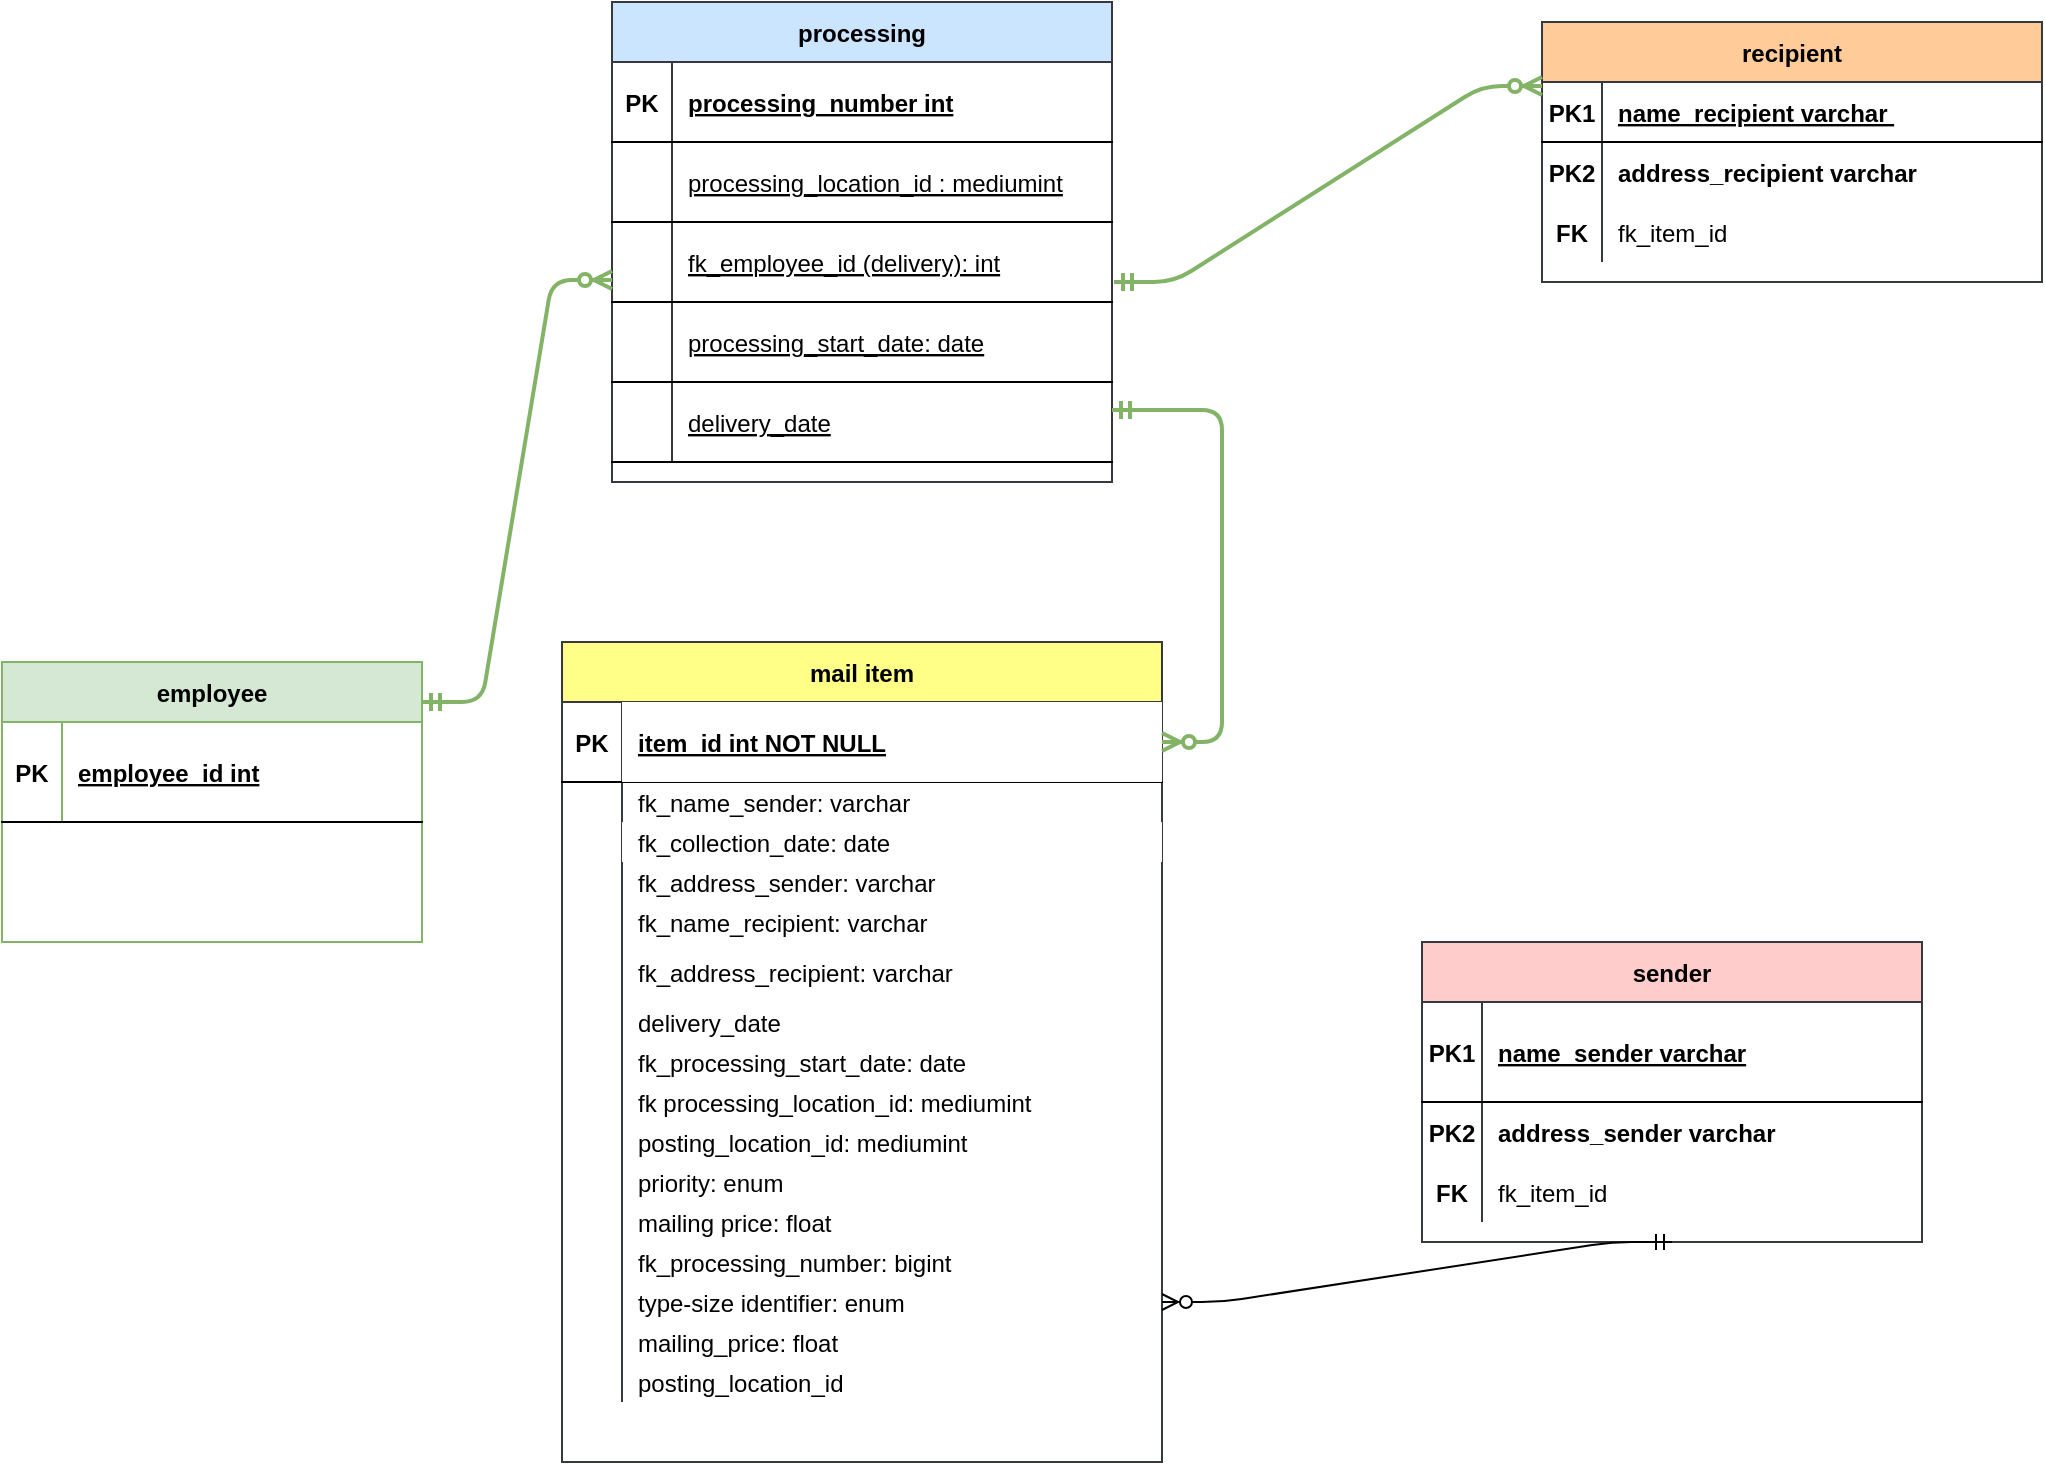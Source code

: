 <mxfile version="13.6.2" type="device"><diagram id="R2lEEEUBdFMjLlhIrx00" name="Page-1"><mxGraphModel dx="868" dy="443" grid="1" gridSize="10" guides="1" tooltips="1" connect="1" arrows="1" fold="1" page="1" pageScale="1" pageWidth="1100" pageHeight="850" math="0" shadow="0" extFonts="Permanent Marker^https://fonts.googleapis.com/css?family=Permanent+Marker"><root><mxCell id="0"/><mxCell id="1" parent="0"/><mxCell id="C-vyLk0tnHw3VtMMgP7b-2" value="recipient" style="shape=table;startSize=30;container=1;collapsible=1;childLayout=tableLayout;fixedRows=1;rowLines=0;fontStyle=1;align=center;resizeLast=1;fillColor=#ffcc99;strokeColor=#36393d;" parent="1" vertex="1"><mxGeometry x="820" y="50" width="250" height="130" as="geometry"/></mxCell><mxCell id="C-vyLk0tnHw3VtMMgP7b-3" value="" style="shape=partialRectangle;collapsible=0;dropTarget=0;pointerEvents=0;fillColor=none;points=[[0,0.5],[1,0.5]];portConstraint=eastwest;top=0;left=0;right=0;bottom=1;" parent="C-vyLk0tnHw3VtMMgP7b-2" vertex="1"><mxGeometry y="30" width="250" height="30" as="geometry"/></mxCell><mxCell id="C-vyLk0tnHw3VtMMgP7b-4" value="PK1" style="shape=partialRectangle;overflow=hidden;connectable=0;fillColor=none;top=0;left=0;bottom=0;right=0;fontStyle=1;" parent="C-vyLk0tnHw3VtMMgP7b-3" vertex="1"><mxGeometry width="30" height="30" as="geometry"/></mxCell><mxCell id="C-vyLk0tnHw3VtMMgP7b-5" value="name_recipient varchar " style="shape=partialRectangle;overflow=hidden;connectable=0;fillColor=none;top=0;left=0;bottom=0;right=0;align=left;spacingLeft=6;fontStyle=5;" parent="C-vyLk0tnHw3VtMMgP7b-3" vertex="1"><mxGeometry x="30" width="220" height="30" as="geometry"/></mxCell><mxCell id="C-vyLk0tnHw3VtMMgP7b-6" value="" style="shape=partialRectangle;collapsible=0;dropTarget=0;pointerEvents=0;fillColor=none;points=[[0,0.5],[1,0.5]];portConstraint=eastwest;top=0;left=0;right=0;bottom=0;" parent="C-vyLk0tnHw3VtMMgP7b-2" vertex="1"><mxGeometry y="60" width="250" height="30" as="geometry"/></mxCell><mxCell id="C-vyLk0tnHw3VtMMgP7b-7" value="PK2" style="shape=partialRectangle;overflow=hidden;connectable=0;fillColor=none;top=0;left=0;bottom=0;right=0;fontStyle=1" parent="C-vyLk0tnHw3VtMMgP7b-6" vertex="1"><mxGeometry width="30" height="30" as="geometry"/></mxCell><mxCell id="C-vyLk0tnHw3VtMMgP7b-8" value="address_recipient varchar" style="shape=partialRectangle;overflow=hidden;connectable=0;fillColor=none;top=0;left=0;bottom=0;right=0;align=left;spacingLeft=6;fontStyle=1" parent="C-vyLk0tnHw3VtMMgP7b-6" vertex="1"><mxGeometry x="30" width="220" height="30" as="geometry"/></mxCell><mxCell id="HCYY8YIDUJdhpHiZ6x2S-4" value="" style="shape=partialRectangle;collapsible=0;dropTarget=0;pointerEvents=0;fillColor=none;points=[[0,0.5],[1,0.5]];portConstraint=eastwest;top=0;left=0;right=0;bottom=0;" vertex="1" parent="C-vyLk0tnHw3VtMMgP7b-2"><mxGeometry y="90" width="250" height="30" as="geometry"/></mxCell><mxCell id="HCYY8YIDUJdhpHiZ6x2S-5" value="FK" style="shape=partialRectangle;overflow=hidden;connectable=0;fillColor=none;top=0;left=0;bottom=0;right=0;fontStyle=1" vertex="1" parent="HCYY8YIDUJdhpHiZ6x2S-4"><mxGeometry width="30" height="30" as="geometry"/></mxCell><mxCell id="HCYY8YIDUJdhpHiZ6x2S-6" value="fk_item_id" style="shape=partialRectangle;overflow=hidden;connectable=0;fillColor=none;top=0;left=0;bottom=0;right=0;align=left;spacingLeft=6;fontStyle=0" vertex="1" parent="HCYY8YIDUJdhpHiZ6x2S-4"><mxGeometry x="30" width="220" height="30" as="geometry"/></mxCell><mxCell id="BK38zygmO4a3XmJDNrpy-66" value="processing" style="shape=table;startSize=30;container=1;collapsible=1;childLayout=tableLayout;fixedRows=1;rowLines=0;fontStyle=1;align=center;resizeLast=1;fillColor=#cce5ff;strokeColor=#36393d;" parent="1" vertex="1"><mxGeometry x="355" y="40" width="250" height="240" as="geometry"/></mxCell><mxCell id="BK38zygmO4a3XmJDNrpy-67" value="" style="shape=partialRectangle;collapsible=0;dropTarget=0;pointerEvents=0;fillColor=none;points=[[0,0.5],[1,0.5]];portConstraint=eastwest;top=0;left=0;right=0;bottom=1;" parent="BK38zygmO4a3XmJDNrpy-66" vertex="1"><mxGeometry y="30" width="250" height="40" as="geometry"/></mxCell><mxCell id="BK38zygmO4a3XmJDNrpy-68" value="PK" style="shape=partialRectangle;overflow=hidden;connectable=0;fillColor=none;top=0;left=0;bottom=0;right=0;fontStyle=1;" parent="BK38zygmO4a3XmJDNrpy-67" vertex="1"><mxGeometry width="30" height="40" as="geometry"/></mxCell><mxCell id="BK38zygmO4a3XmJDNrpy-69" value="processing_number int" style="shape=partialRectangle;overflow=hidden;connectable=0;fillColor=none;top=0;left=0;bottom=0;right=0;align=left;spacingLeft=6;fontStyle=5;" parent="BK38zygmO4a3XmJDNrpy-67" vertex="1"><mxGeometry x="30" width="220" height="40" as="geometry"/></mxCell><mxCell id="pN4cOaqrdixhjaZD2MsB-16" value="" style="shape=partialRectangle;collapsible=0;dropTarget=0;pointerEvents=0;fillColor=none;points=[[0,0.5],[1,0.5]];portConstraint=eastwest;top=0;left=0;right=0;bottom=1;fontStyle=0" parent="BK38zygmO4a3XmJDNrpy-66" vertex="1"><mxGeometry y="70" width="250" height="40" as="geometry"/></mxCell><mxCell id="pN4cOaqrdixhjaZD2MsB-17" value="" style="shape=partialRectangle;overflow=hidden;connectable=0;fillColor=none;top=0;left=0;bottom=0;right=0;fontStyle=1;" parent="pN4cOaqrdixhjaZD2MsB-16" vertex="1"><mxGeometry width="30" height="40" as="geometry"/></mxCell><mxCell id="pN4cOaqrdixhjaZD2MsB-18" value="processing_location_id : mediumint" style="shape=partialRectangle;overflow=hidden;connectable=0;fillColor=none;top=0;left=0;bottom=0;right=0;align=left;spacingLeft=6;fontStyle=4;" parent="pN4cOaqrdixhjaZD2MsB-16" vertex="1"><mxGeometry x="30" width="220" height="40" as="geometry"/></mxCell><mxCell id="pN4cOaqrdixhjaZD2MsB-19" value="" style="shape=partialRectangle;collapsible=0;dropTarget=0;pointerEvents=0;fillColor=none;points=[[0,0.5],[1,0.5]];portConstraint=eastwest;top=0;left=0;right=0;bottom=1;" parent="BK38zygmO4a3XmJDNrpy-66" vertex="1"><mxGeometry y="110" width="250" height="40" as="geometry"/></mxCell><mxCell id="pN4cOaqrdixhjaZD2MsB-20" value="" style="shape=partialRectangle;overflow=hidden;connectable=0;fillColor=none;top=0;left=0;bottom=0;right=0;fontStyle=1;" parent="pN4cOaqrdixhjaZD2MsB-19" vertex="1"><mxGeometry width="30" height="40" as="geometry"/></mxCell><mxCell id="pN4cOaqrdixhjaZD2MsB-21" value="fk_employee_id (delivery): int" style="shape=partialRectangle;overflow=hidden;connectable=0;fillColor=none;top=0;left=0;bottom=0;right=0;align=left;spacingLeft=6;fontStyle=4;" parent="pN4cOaqrdixhjaZD2MsB-19" vertex="1"><mxGeometry x="30" width="220" height="40" as="geometry"/></mxCell><mxCell id="pN4cOaqrdixhjaZD2MsB-22" value="" style="shape=partialRectangle;collapsible=0;dropTarget=0;pointerEvents=0;fillColor=none;points=[[0,0.5],[1,0.5]];portConstraint=eastwest;top=0;left=0;right=0;bottom=1;" parent="BK38zygmO4a3XmJDNrpy-66" vertex="1"><mxGeometry y="150" width="250" height="40" as="geometry"/></mxCell><mxCell id="pN4cOaqrdixhjaZD2MsB-23" value="" style="shape=partialRectangle;overflow=hidden;connectable=0;fillColor=none;top=0;left=0;bottom=0;right=0;fontStyle=1;" parent="pN4cOaqrdixhjaZD2MsB-22" vertex="1"><mxGeometry width="30" height="40" as="geometry"/></mxCell><mxCell id="pN4cOaqrdixhjaZD2MsB-24" value="processing_start_date: date" style="shape=partialRectangle;overflow=hidden;connectable=0;fillColor=none;top=0;left=0;bottom=0;right=0;align=left;spacingLeft=6;fontStyle=4;" parent="pN4cOaqrdixhjaZD2MsB-22" vertex="1"><mxGeometry x="30" width="220" height="40" as="geometry"/></mxCell><mxCell id="P9CyQJwXXPphxBR3Shst-1" value="" style="shape=partialRectangle;collapsible=0;dropTarget=0;pointerEvents=0;fillColor=none;points=[[0,0.5],[1,0.5]];portConstraint=eastwest;top=0;left=0;right=0;bottom=1;" parent="BK38zygmO4a3XmJDNrpy-66" vertex="1"><mxGeometry y="190" width="250" height="40" as="geometry"/></mxCell><mxCell id="P9CyQJwXXPphxBR3Shst-2" value="" style="shape=partialRectangle;overflow=hidden;connectable=0;fillColor=none;top=0;left=0;bottom=0;right=0;fontStyle=1;" parent="P9CyQJwXXPphxBR3Shst-1" vertex="1"><mxGeometry width="30" height="40" as="geometry"/></mxCell><mxCell id="P9CyQJwXXPphxBR3Shst-3" value="delivery_date" style="shape=partialRectangle;overflow=hidden;connectable=0;fillColor=none;top=0;left=0;bottom=0;right=0;align=left;spacingLeft=6;fontStyle=4;" parent="P9CyQJwXXPphxBR3Shst-1" vertex="1"><mxGeometry x="30" width="220" height="40" as="geometry"/></mxCell><mxCell id="C-vyLk0tnHw3VtMMgP7b-13" value="sender" style="shape=table;startSize=30;container=1;collapsible=1;childLayout=tableLayout;fixedRows=1;rowLines=0;fontStyle=1;align=center;resizeLast=1;flipH=1;fillColor=#ffcccc;strokeColor=#36393d;" parent="1" vertex="1"><mxGeometry x="760" y="510" width="250" height="150" as="geometry"/></mxCell><mxCell id="C-vyLk0tnHw3VtMMgP7b-14" value="" style="shape=partialRectangle;collapsible=0;dropTarget=0;pointerEvents=0;fillColor=none;points=[[0,0.5],[1,0.5]];portConstraint=eastwest;top=0;left=0;right=0;bottom=1;" parent="C-vyLk0tnHw3VtMMgP7b-13" vertex="1"><mxGeometry y="30" width="250" height="50" as="geometry"/></mxCell><mxCell id="C-vyLk0tnHw3VtMMgP7b-15" value="PK1" style="shape=partialRectangle;overflow=hidden;connectable=0;fillColor=none;top=0;left=0;bottom=0;right=0;fontStyle=1;" parent="C-vyLk0tnHw3VtMMgP7b-14" vertex="1"><mxGeometry width="30" height="50" as="geometry"/></mxCell><mxCell id="C-vyLk0tnHw3VtMMgP7b-16" value="name_sender varchar" style="shape=partialRectangle;overflow=hidden;connectable=0;fillColor=none;top=0;left=0;bottom=0;right=0;align=left;spacingLeft=6;fontStyle=5;" parent="C-vyLk0tnHw3VtMMgP7b-14" vertex="1"><mxGeometry x="30" width="220" height="50" as="geometry"/></mxCell><mxCell id="C-vyLk0tnHw3VtMMgP7b-17" value="" style="shape=partialRectangle;collapsible=0;dropTarget=0;pointerEvents=0;fillColor=none;points=[[0,0.5],[1,0.5]];portConstraint=eastwest;top=0;left=0;right=0;bottom=0;fontStyle=1" parent="C-vyLk0tnHw3VtMMgP7b-13" vertex="1"><mxGeometry y="80" width="250" height="30" as="geometry"/></mxCell><mxCell id="C-vyLk0tnHw3VtMMgP7b-18" value="PK2" style="shape=partialRectangle;overflow=hidden;connectable=0;fillColor=none;top=0;left=0;bottom=0;right=0;fontStyle=1" parent="C-vyLk0tnHw3VtMMgP7b-17" vertex="1"><mxGeometry width="30" height="30" as="geometry"/></mxCell><mxCell id="C-vyLk0tnHw3VtMMgP7b-19" value="address_sender varchar" style="shape=partialRectangle;overflow=hidden;connectable=0;fillColor=none;top=0;left=0;bottom=0;right=0;align=left;spacingLeft=6;fontStyle=1" parent="C-vyLk0tnHw3VtMMgP7b-17" vertex="1"><mxGeometry x="30" width="220" height="30" as="geometry"/></mxCell><mxCell id="HCYY8YIDUJdhpHiZ6x2S-1" value="" style="shape=partialRectangle;collapsible=0;dropTarget=0;pointerEvents=0;fillColor=none;points=[[0,0.5],[1,0.5]];portConstraint=eastwest;top=0;left=0;right=0;bottom=0;fontStyle=0" vertex="1" parent="C-vyLk0tnHw3VtMMgP7b-13"><mxGeometry y="110" width="250" height="30" as="geometry"/></mxCell><mxCell id="HCYY8YIDUJdhpHiZ6x2S-2" value="FK" style="shape=partialRectangle;overflow=hidden;connectable=0;fillColor=none;top=0;left=0;bottom=0;right=0;fontStyle=1" vertex="1" parent="HCYY8YIDUJdhpHiZ6x2S-1"><mxGeometry width="30" height="30" as="geometry"/></mxCell><mxCell id="HCYY8YIDUJdhpHiZ6x2S-3" value="fk_item_id" style="shape=partialRectangle;overflow=hidden;connectable=0;fillColor=none;top=0;left=0;bottom=0;right=0;align=left;spacingLeft=6;fontStyle=0" vertex="1" parent="HCYY8YIDUJdhpHiZ6x2S-1"><mxGeometry x="30" width="220" height="30" as="geometry"/></mxCell><mxCell id="BK38zygmO4a3XmJDNrpy-1" value="employee" style="shape=table;startSize=30;container=1;collapsible=1;childLayout=tableLayout;fixedRows=1;rowLines=0;fontStyle=1;align=center;resizeLast=1;fillColor=#d5e8d4;strokeColor=#82b366;" parent="1" vertex="1"><mxGeometry x="50" y="370" width="210" height="140" as="geometry"/></mxCell><mxCell id="BK38zygmO4a3XmJDNrpy-2" value="" style="shape=partialRectangle;collapsible=0;dropTarget=0;pointerEvents=0;fillColor=none;points=[[0,0.5],[1,0.5]];portConstraint=eastwest;top=0;left=0;right=0;bottom=1;" parent="BK38zygmO4a3XmJDNrpy-1" vertex="1"><mxGeometry y="30" width="210" height="50" as="geometry"/></mxCell><mxCell id="BK38zygmO4a3XmJDNrpy-3" value="PK" style="shape=partialRectangle;overflow=hidden;connectable=0;fillColor=none;top=0;left=0;bottom=0;right=0;fontStyle=1;" parent="BK38zygmO4a3XmJDNrpy-2" vertex="1"><mxGeometry width="30" height="50" as="geometry"/></mxCell><mxCell id="BK38zygmO4a3XmJDNrpy-4" value="employee_id int" style="shape=partialRectangle;overflow=hidden;connectable=0;fillColor=none;top=0;left=0;bottom=0;right=0;align=left;spacingLeft=6;fontStyle=5;" parent="BK38zygmO4a3XmJDNrpy-2" vertex="1"><mxGeometry x="30" width="180" height="50" as="geometry"/></mxCell><mxCell id="C-vyLk0tnHw3VtMMgP7b-23" value="mail item" style="shape=table;startSize=30;container=1;collapsible=1;childLayout=tableLayout;fixedRows=1;rowLines=0;fontStyle=1;align=center;resizeLast=1;fillColor=#ffff88;strokeColor=#36393d;" parent="1" vertex="1"><mxGeometry x="330" y="360" width="300" height="410" as="geometry"/></mxCell><mxCell id="C-vyLk0tnHw3VtMMgP7b-24" value="" style="shape=partialRectangle;collapsible=0;dropTarget=0;pointerEvents=0;fillColor=none;points=[[0,0.5],[1,0.5]];portConstraint=eastwest;top=0;left=0;right=0;bottom=1;" parent="C-vyLk0tnHw3VtMMgP7b-23" vertex="1"><mxGeometry y="30" width="300" height="40" as="geometry"/></mxCell><mxCell id="C-vyLk0tnHw3VtMMgP7b-25" value="PK" style="shape=partialRectangle;overflow=hidden;connectable=0;fillColor=none;top=0;left=0;bottom=0;right=0;fontStyle=1;" parent="C-vyLk0tnHw3VtMMgP7b-24" vertex="1"><mxGeometry width="30" height="40" as="geometry"/></mxCell><mxCell id="C-vyLk0tnHw3VtMMgP7b-26" value="item_id int NOT NULL " style="shape=partialRectangle;overflow=hidden;connectable=0;top=0;left=0;bottom=0;right=0;align=left;spacingLeft=6;fontStyle=5;" parent="C-vyLk0tnHw3VtMMgP7b-24" vertex="1"><mxGeometry x="30" width="270" height="40" as="geometry"/></mxCell><mxCell id="C-vyLk0tnHw3VtMMgP7b-27" value="" style="shape=partialRectangle;collapsible=0;dropTarget=0;pointerEvents=0;fillColor=none;points=[[0,0.5],[1,0.5]];portConstraint=eastwest;top=0;left=0;right=0;bottom=0;" parent="C-vyLk0tnHw3VtMMgP7b-23" vertex="1"><mxGeometry y="70" width="300" height="20" as="geometry"/></mxCell><mxCell id="C-vyLk0tnHw3VtMMgP7b-28" value="" style="shape=partialRectangle;overflow=hidden;connectable=0;fillColor=none;top=0;left=0;bottom=0;right=0;" parent="C-vyLk0tnHw3VtMMgP7b-27" vertex="1"><mxGeometry width="30" height="20" as="geometry"/></mxCell><mxCell id="C-vyLk0tnHw3VtMMgP7b-29" value="fk_name_sender: varchar" style="shape=partialRectangle;overflow=hidden;connectable=0;fillColor=none;top=0;left=0;bottom=0;right=0;align=left;spacingLeft=6;strokeColor=#FFFF99;" parent="C-vyLk0tnHw3VtMMgP7b-27" vertex="1"><mxGeometry x="30" width="270" height="20" as="geometry"/></mxCell><mxCell id="BK38zygmO4a3XmJDNrpy-11" value="" style="shape=partialRectangle;collapsible=0;dropTarget=0;pointerEvents=0;fillColor=none;points=[[0,0.5],[1,0.5]];portConstraint=eastwest;top=0;left=0;right=0;bottom=0;" parent="C-vyLk0tnHw3VtMMgP7b-23" vertex="1"><mxGeometry y="90" width="300" height="20" as="geometry"/></mxCell><mxCell id="BK38zygmO4a3XmJDNrpy-12" value="" style="shape=partialRectangle;overflow=hidden;connectable=0;fillColor=none;top=0;left=0;bottom=0;right=0;" parent="BK38zygmO4a3XmJDNrpy-11" vertex="1"><mxGeometry width="30" height="20" as="geometry"/></mxCell><mxCell id="BK38zygmO4a3XmJDNrpy-13" value="fk_collection_date: date" style="shape=partialRectangle;overflow=hidden;connectable=0;top=0;left=0;bottom=0;right=0;align=left;spacingLeft=6;" parent="BK38zygmO4a3XmJDNrpy-11" vertex="1"><mxGeometry x="30" width="270" height="20" as="geometry"/></mxCell><mxCell id="BK38zygmO4a3XmJDNrpy-26" value="" style="shape=partialRectangle;collapsible=0;dropTarget=0;pointerEvents=0;fillColor=none;points=[[0,0.5],[1,0.5]];portConstraint=eastwest;top=0;left=0;right=0;bottom=0;" parent="C-vyLk0tnHw3VtMMgP7b-23" vertex="1"><mxGeometry y="110" width="300" height="20" as="geometry"/></mxCell><mxCell id="BK38zygmO4a3XmJDNrpy-27" value="" style="shape=partialRectangle;overflow=hidden;connectable=0;fillColor=none;top=0;left=0;bottom=0;right=0;" parent="BK38zygmO4a3XmJDNrpy-26" vertex="1"><mxGeometry width="30" height="20" as="geometry"/></mxCell><mxCell id="BK38zygmO4a3XmJDNrpy-28" value="fk_address_sender: varchar" style="shape=partialRectangle;overflow=hidden;connectable=0;fillColor=none;top=0;left=0;bottom=0;right=0;align=left;spacingLeft=6;" parent="BK38zygmO4a3XmJDNrpy-26" vertex="1"><mxGeometry x="30" width="270" height="20" as="geometry"/></mxCell><mxCell id="BK38zygmO4a3XmJDNrpy-29" value="" style="shape=partialRectangle;collapsible=0;dropTarget=0;pointerEvents=0;fillColor=none;points=[[0,0.5],[1,0.5]];portConstraint=eastwest;top=0;left=0;right=0;bottom=0;" parent="C-vyLk0tnHw3VtMMgP7b-23" vertex="1"><mxGeometry y="130" width="300" height="20" as="geometry"/></mxCell><mxCell id="BK38zygmO4a3XmJDNrpy-30" value="" style="shape=partialRectangle;overflow=hidden;connectable=0;fillColor=none;top=0;left=0;bottom=0;right=0;" parent="BK38zygmO4a3XmJDNrpy-29" vertex="1"><mxGeometry width="30" height="20" as="geometry"/></mxCell><mxCell id="BK38zygmO4a3XmJDNrpy-31" value="fk_name_recipient: varchar" style="shape=partialRectangle;overflow=hidden;connectable=0;fillColor=none;top=0;left=0;bottom=0;right=0;align=left;spacingLeft=6;" parent="BK38zygmO4a3XmJDNrpy-29" vertex="1"><mxGeometry x="30" width="270" height="20" as="geometry"/></mxCell><mxCell id="BK38zygmO4a3XmJDNrpy-32" value="" style="shape=partialRectangle;collapsible=0;dropTarget=0;pointerEvents=0;fillColor=none;points=[[0,0.5],[1,0.5]];portConstraint=eastwest;top=0;left=0;right=0;bottom=0;" parent="C-vyLk0tnHw3VtMMgP7b-23" vertex="1"><mxGeometry y="150" width="300" height="30" as="geometry"/></mxCell><mxCell id="BK38zygmO4a3XmJDNrpy-33" value="" style="shape=partialRectangle;overflow=hidden;connectable=0;fillColor=none;top=0;left=0;bottom=0;right=0;" parent="BK38zygmO4a3XmJDNrpy-32" vertex="1"><mxGeometry width="30" height="30" as="geometry"/></mxCell><mxCell id="BK38zygmO4a3XmJDNrpy-34" value="fk_address_recipient: varchar" style="shape=partialRectangle;overflow=hidden;connectable=0;fillColor=none;top=0;left=0;bottom=0;right=0;align=left;spacingLeft=6;strokeColor=#FFFF99;" parent="BK38zygmO4a3XmJDNrpy-32" vertex="1"><mxGeometry x="30" width="270" height="30" as="geometry"/></mxCell><mxCell id="BK38zygmO4a3XmJDNrpy-35" value="" style="shape=partialRectangle;collapsible=0;dropTarget=0;pointerEvents=0;fillColor=none;points=[[0,0.5],[1,0.5]];portConstraint=eastwest;top=0;left=0;right=0;bottom=0;" parent="C-vyLk0tnHw3VtMMgP7b-23" vertex="1"><mxGeometry y="180" width="300" height="20" as="geometry"/></mxCell><mxCell id="BK38zygmO4a3XmJDNrpy-36" value="" style="shape=partialRectangle;overflow=hidden;connectable=0;fillColor=none;top=0;left=0;bottom=0;right=0;" parent="BK38zygmO4a3XmJDNrpy-35" vertex="1"><mxGeometry width="30" height="20" as="geometry"/></mxCell><mxCell id="BK38zygmO4a3XmJDNrpy-37" value="delivery_date" style="shape=partialRectangle;overflow=hidden;connectable=0;fillColor=none;top=0;left=0;bottom=0;right=0;align=left;spacingLeft=6;strokeColor=#FFFF99;" parent="BK38zygmO4a3XmJDNrpy-35" vertex="1"><mxGeometry x="30" width="270" height="20" as="geometry"/></mxCell><mxCell id="BK38zygmO4a3XmJDNrpy-38" value="" style="shape=partialRectangle;collapsible=0;dropTarget=0;pointerEvents=0;fillColor=none;points=[[0,0.5],[1,0.5]];portConstraint=eastwest;top=0;left=0;right=0;bottom=0;" parent="C-vyLk0tnHw3VtMMgP7b-23" vertex="1"><mxGeometry y="200" width="300" height="20" as="geometry"/></mxCell><mxCell id="BK38zygmO4a3XmJDNrpy-39" value="" style="shape=partialRectangle;overflow=hidden;connectable=0;fillColor=none;top=0;left=0;bottom=0;right=0;" parent="BK38zygmO4a3XmJDNrpy-38" vertex="1"><mxGeometry width="30" height="20" as="geometry"/></mxCell><mxCell id="BK38zygmO4a3XmJDNrpy-40" value="fk_processing_start_date: date" style="shape=partialRectangle;overflow=hidden;connectable=0;fillColor=none;top=0;left=0;bottom=0;right=0;align=left;spacingLeft=6;" parent="BK38zygmO4a3XmJDNrpy-38" vertex="1"><mxGeometry x="30" width="270" height="20" as="geometry"/></mxCell><mxCell id="BK38zygmO4a3XmJDNrpy-41" value="" style="shape=partialRectangle;collapsible=0;dropTarget=0;pointerEvents=0;fillColor=none;points=[[0,0.5],[1,0.5]];portConstraint=eastwest;top=0;left=0;right=0;bottom=0;" parent="C-vyLk0tnHw3VtMMgP7b-23" vertex="1"><mxGeometry y="220" width="300" height="20" as="geometry"/></mxCell><mxCell id="BK38zygmO4a3XmJDNrpy-42" value="" style="shape=partialRectangle;overflow=hidden;connectable=0;fillColor=none;top=0;left=0;bottom=0;right=0;" parent="BK38zygmO4a3XmJDNrpy-41" vertex="1"><mxGeometry width="30" height="20" as="geometry"/></mxCell><mxCell id="BK38zygmO4a3XmJDNrpy-43" value="fk processing_location_id: mediumint" style="shape=partialRectangle;overflow=hidden;connectable=0;fillColor=none;top=0;left=0;bottom=0;right=0;align=left;spacingLeft=6;strokeColor=#FFFF99;" parent="BK38zygmO4a3XmJDNrpy-41" vertex="1"><mxGeometry x="30" width="270" height="20" as="geometry"/></mxCell><mxCell id="BK38zygmO4a3XmJDNrpy-44" value="" style="shape=partialRectangle;collapsible=0;dropTarget=0;pointerEvents=0;fillColor=none;points=[[0,0.5],[1,0.5]];portConstraint=eastwest;top=0;left=0;right=0;bottom=0;" parent="C-vyLk0tnHw3VtMMgP7b-23" vertex="1"><mxGeometry y="240" width="300" height="20" as="geometry"/></mxCell><mxCell id="BK38zygmO4a3XmJDNrpy-45" value="" style="shape=partialRectangle;overflow=hidden;connectable=0;fillColor=none;top=0;left=0;bottom=0;right=0;" parent="BK38zygmO4a3XmJDNrpy-44" vertex="1"><mxGeometry width="30" height="20" as="geometry"/></mxCell><mxCell id="BK38zygmO4a3XmJDNrpy-46" value="posting_location_id: mediumint" style="shape=partialRectangle;overflow=hidden;connectable=0;fillColor=none;top=0;left=0;bottom=0;right=0;align=left;spacingLeft=6;" parent="BK38zygmO4a3XmJDNrpy-44" vertex="1"><mxGeometry x="30" width="270" height="20" as="geometry"/></mxCell><mxCell id="BK38zygmO4a3XmJDNrpy-47" value="" style="shape=partialRectangle;collapsible=0;dropTarget=0;pointerEvents=0;fillColor=none;points=[[0,0.5],[1,0.5]];portConstraint=eastwest;top=0;left=0;right=0;bottom=0;" parent="C-vyLk0tnHw3VtMMgP7b-23" vertex="1"><mxGeometry y="260" width="300" height="20" as="geometry"/></mxCell><mxCell id="BK38zygmO4a3XmJDNrpy-48" value="" style="shape=partialRectangle;overflow=hidden;connectable=0;fillColor=none;top=0;left=0;bottom=0;right=0;" parent="BK38zygmO4a3XmJDNrpy-47" vertex="1"><mxGeometry width="30" height="20" as="geometry"/></mxCell><mxCell id="BK38zygmO4a3XmJDNrpy-49" value="priority: enum" style="shape=partialRectangle;overflow=hidden;connectable=0;fillColor=none;top=0;left=0;bottom=0;right=0;align=left;spacingLeft=6;" parent="BK38zygmO4a3XmJDNrpy-47" vertex="1"><mxGeometry x="30" width="270" height="20" as="geometry"/></mxCell><mxCell id="BK38zygmO4a3XmJDNrpy-50" value="" style="shape=partialRectangle;collapsible=0;dropTarget=0;pointerEvents=0;fillColor=none;points=[[0,0.5],[1,0.5]];portConstraint=eastwest;top=0;left=0;right=0;bottom=0;" parent="C-vyLk0tnHw3VtMMgP7b-23" vertex="1"><mxGeometry y="280" width="300" height="20" as="geometry"/></mxCell><mxCell id="BK38zygmO4a3XmJDNrpy-51" value="" style="shape=partialRectangle;overflow=hidden;connectable=0;fillColor=none;top=0;left=0;bottom=0;right=0;" parent="BK38zygmO4a3XmJDNrpy-50" vertex="1"><mxGeometry width="30" height="20" as="geometry"/></mxCell><mxCell id="BK38zygmO4a3XmJDNrpy-52" value="mailing price: float" style="shape=partialRectangle;overflow=hidden;connectable=0;fillColor=none;top=0;left=0;bottom=0;right=0;align=left;spacingLeft=6;" parent="BK38zygmO4a3XmJDNrpy-50" vertex="1"><mxGeometry x="30" width="270" height="20" as="geometry"/></mxCell><mxCell id="BK38zygmO4a3XmJDNrpy-53" value="" style="shape=partialRectangle;collapsible=0;dropTarget=0;pointerEvents=0;fillColor=none;points=[[0,0.5],[1,0.5]];portConstraint=eastwest;top=0;left=0;right=0;bottom=0;" parent="C-vyLk0tnHw3VtMMgP7b-23" vertex="1"><mxGeometry y="300" width="300" height="20" as="geometry"/></mxCell><mxCell id="BK38zygmO4a3XmJDNrpy-54" value="" style="shape=partialRectangle;overflow=hidden;connectable=0;fillColor=none;top=0;left=0;bottom=0;right=0;" parent="BK38zygmO4a3XmJDNrpy-53" vertex="1"><mxGeometry width="30" height="20" as="geometry"/></mxCell><mxCell id="BK38zygmO4a3XmJDNrpy-55" value="fk_processing_number: bigint" style="shape=partialRectangle;overflow=hidden;connectable=0;fillColor=none;top=0;left=0;bottom=0;right=0;align=left;spacingLeft=6;" parent="BK38zygmO4a3XmJDNrpy-53" vertex="1"><mxGeometry x="30" width="270" height="20" as="geometry"/></mxCell><mxCell id="BK38zygmO4a3XmJDNrpy-56" value="" style="shape=partialRectangle;collapsible=0;dropTarget=0;pointerEvents=0;fillColor=none;points=[[0,0.5],[1,0.5]];portConstraint=eastwest;top=0;left=0;right=0;bottom=0;" parent="C-vyLk0tnHw3VtMMgP7b-23" vertex="1"><mxGeometry y="320" width="300" height="20" as="geometry"/></mxCell><mxCell id="BK38zygmO4a3XmJDNrpy-57" value="" style="shape=partialRectangle;overflow=hidden;connectable=0;fillColor=none;top=0;left=0;bottom=0;right=0;" parent="BK38zygmO4a3XmJDNrpy-56" vertex="1"><mxGeometry width="30" height="20" as="geometry"/></mxCell><mxCell id="BK38zygmO4a3XmJDNrpy-58" value="type-size identifier: enum" style="shape=partialRectangle;overflow=hidden;connectable=0;fillColor=none;top=0;left=0;bottom=0;right=0;align=left;spacingLeft=6;strokeColor=#FFFF99;" parent="BK38zygmO4a3XmJDNrpy-56" vertex="1"><mxGeometry x="30" width="270" height="20" as="geometry"/></mxCell><mxCell id="UkybWVPTZr5rwnIHi4Yw-2" value="" style="shape=partialRectangle;collapsible=0;dropTarget=0;pointerEvents=0;fillColor=none;points=[[0,0.5],[1,0.5]];portConstraint=eastwest;top=0;left=0;right=0;bottom=0;" parent="C-vyLk0tnHw3VtMMgP7b-23" vertex="1"><mxGeometry y="340" width="300" height="20" as="geometry"/></mxCell><mxCell id="UkybWVPTZr5rwnIHi4Yw-3" value="" style="shape=partialRectangle;overflow=hidden;connectable=0;fillColor=none;top=0;left=0;bottom=0;right=0;" parent="UkybWVPTZr5rwnIHi4Yw-2" vertex="1"><mxGeometry width="30" height="20" as="geometry"/></mxCell><mxCell id="UkybWVPTZr5rwnIHi4Yw-4" value="mailing_price: float" style="shape=partialRectangle;overflow=hidden;connectable=0;fillColor=none;top=0;left=0;bottom=0;right=0;align=left;spacingLeft=6;strokeColor=#FFFF99;" parent="UkybWVPTZr5rwnIHi4Yw-2" vertex="1"><mxGeometry x="30" width="270" height="20" as="geometry"/></mxCell><mxCell id="UkybWVPTZr5rwnIHi4Yw-5" value="" style="shape=partialRectangle;collapsible=0;dropTarget=0;pointerEvents=0;fillColor=none;points=[[0,0.5],[1,0.5]];portConstraint=eastwest;top=0;left=0;right=0;bottom=0;" parent="C-vyLk0tnHw3VtMMgP7b-23" vertex="1"><mxGeometry y="360" width="300" height="20" as="geometry"/></mxCell><mxCell id="UkybWVPTZr5rwnIHi4Yw-6" value="" style="shape=partialRectangle;overflow=hidden;connectable=0;fillColor=none;top=0;left=0;bottom=0;right=0;" parent="UkybWVPTZr5rwnIHi4Yw-5" vertex="1"><mxGeometry width="30" height="20" as="geometry"/></mxCell><mxCell id="UkybWVPTZr5rwnIHi4Yw-7" value="posting_location_id" style="shape=partialRectangle;overflow=hidden;connectable=0;fillColor=none;top=0;left=0;bottom=0;right=0;align=left;spacingLeft=6;strokeColor=#FFFF99;" parent="UkybWVPTZr5rwnIHi4Yw-5" vertex="1"><mxGeometry x="30" width="270" height="20" as="geometry"/></mxCell><mxCell id="pN4cOaqrdixhjaZD2MsB-59" value="" style="edgeStyle=entityRelationEdgeStyle;fontSize=12;html=1;endArrow=ERzeroToMany;startArrow=ERmandOne;entryX=0;entryY=0.725;entryDx=0;entryDy=0;entryPerimeter=0;fillColor=#d5e8d4;strokeColor=#82b366;strokeWidth=2;" parent="1" target="pN4cOaqrdixhjaZD2MsB-19" edge="1"><mxGeometry width="100" height="100" relative="1" as="geometry"><mxPoint x="260" y="390" as="sourcePoint"/><mxPoint x="360" y="290" as="targetPoint"/></mxGeometry></mxCell><mxCell id="pN4cOaqrdixhjaZD2MsB-61" value="" style="edgeStyle=entityRelationEdgeStyle;fontSize=12;html=1;endArrow=ERzeroToMany;startArrow=ERmandOne;fillColor=#d5e8d4;strokeColor=#82b366;strokeWidth=2;exitX=1;exitY=0.35;exitDx=0;exitDy=0;exitPerimeter=0;" parent="1" source="P9CyQJwXXPphxBR3Shst-1" target="C-vyLk0tnHw3VtMMgP7b-24" edge="1"><mxGeometry width="100" height="100" relative="1" as="geometry"><mxPoint x="620" y="290" as="sourcePoint"/><mxPoint x="735" y="170" as="targetPoint"/></mxGeometry></mxCell><mxCell id="pN4cOaqrdixhjaZD2MsB-64" value="" style="edgeStyle=entityRelationEdgeStyle;fontSize=12;html=1;endArrow=ERzeroToMany;startArrow=ERmandOne;exitX=0.5;exitY=1;exitDx=0;exitDy=0;" parent="1" target="BK38zygmO4a3XmJDNrpy-56" edge="1" source="C-vyLk0tnHw3VtMMgP7b-13"><mxGeometry width="100" height="100" relative="1" as="geometry"><mxPoint x="800" y="630" as="sourcePoint"/><mxPoint x="590" y="730" as="targetPoint"/></mxGeometry></mxCell><mxCell id="UkybWVPTZr5rwnIHi4Yw-1" value="" style="edgeStyle=entityRelationEdgeStyle;fontSize=12;html=1;endArrow=ERzeroToMany;startArrow=ERmandOne;entryX=0;entryY=0.067;entryDx=0;entryDy=0;entryPerimeter=0;fillColor=#d5e8d4;strokeColor=#82b366;strokeWidth=2;exitX=1.004;exitY=0.75;exitDx=0;exitDy=0;exitPerimeter=0;" parent="1" source="pN4cOaqrdixhjaZD2MsB-19" target="C-vyLk0tnHw3VtMMgP7b-3" edge="1"><mxGeometry width="100" height="100" relative="1" as="geometry"><mxPoint x="760" y="400" as="sourcePoint"/><mxPoint x="855" y="189" as="targetPoint"/></mxGeometry></mxCell></root></mxGraphModel></diagram></mxfile>
